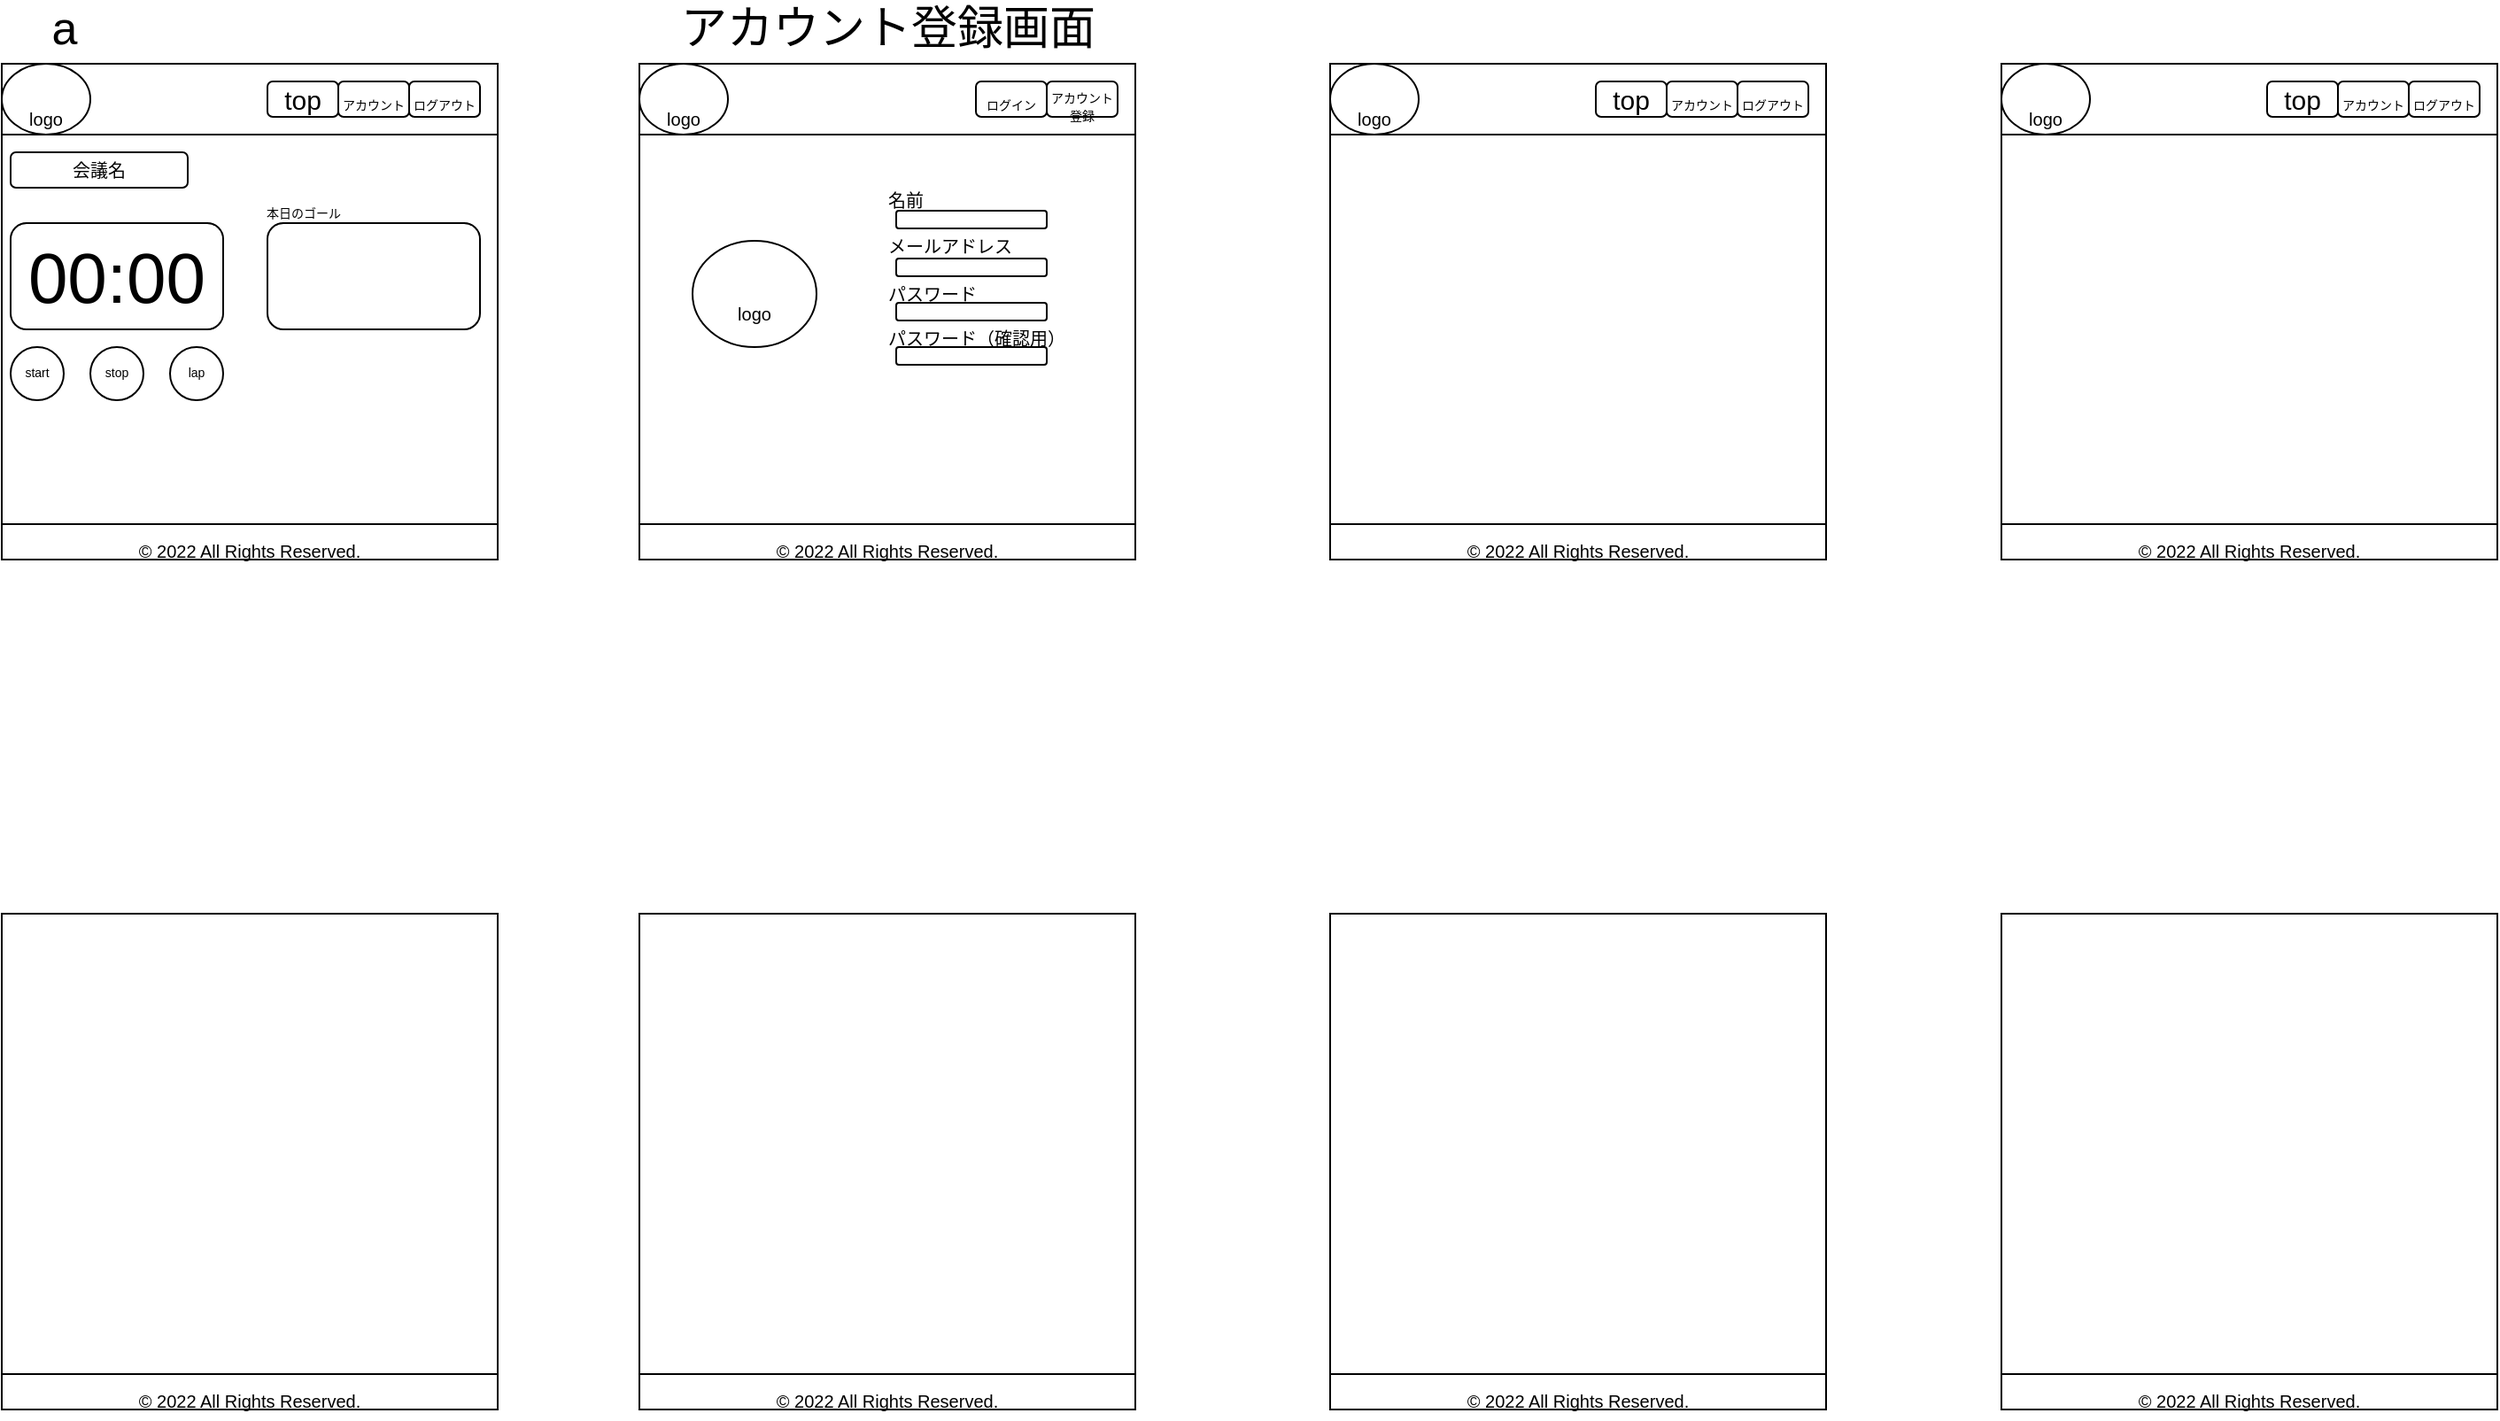<mxfile>
    <diagram id="nKQMyj5D2cVVsMJy41xH" name="ページ1">
        <mxGraphModel dx="1892" dy="1720" grid="1" gridSize="10" guides="1" tooltips="1" connect="1" arrows="1" fold="1" page="1" pageScale="1" pageWidth="1169" pageHeight="827" math="0" shadow="0">
            <root>
                <mxCell id="0"/>
                <mxCell id="1" parent="0"/>
                <mxCell id="3" value="&lt;font style=&quot;font-size: 26px&quot;&gt;a&lt;/font&gt;" style="text;html=1;resizable=0;autosize=1;align=center;verticalAlign=middle;points=[];fillColor=none;strokeColor=none;rounded=0;" vertex="1" parent="1">
                    <mxGeometry x="60" y="10" width="30" height="20" as="geometry"/>
                </mxCell>
                <mxCell id="4" value="" style="whiteSpace=wrap;html=1;aspect=fixed;fontSize=26;" vertex="1" parent="1">
                    <mxGeometry x="40" y="40" width="280" height="280" as="geometry"/>
                </mxCell>
                <mxCell id="5" value="" style="whiteSpace=wrap;html=1;aspect=fixed;fontSize=26;" vertex="1" parent="1">
                    <mxGeometry x="40" y="520" width="280" height="280" as="geometry"/>
                </mxCell>
                <mxCell id="6" value="" style="whiteSpace=wrap;html=1;aspect=fixed;fontSize=26;" vertex="1" parent="1">
                    <mxGeometry x="400" y="520" width="280" height="280" as="geometry"/>
                </mxCell>
                <mxCell id="7" value="" style="whiteSpace=wrap;html=1;aspect=fixed;fontSize=26;" vertex="1" parent="1">
                    <mxGeometry x="400" y="40" width="280" height="280" as="geometry"/>
                </mxCell>
                <mxCell id="8" value="" style="whiteSpace=wrap;html=1;aspect=fixed;fontSize=26;" vertex="1" parent="1">
                    <mxGeometry x="1169" y="520" width="280" height="280" as="geometry"/>
                </mxCell>
                <mxCell id="9" value="" style="whiteSpace=wrap;html=1;aspect=fixed;fontSize=26;" vertex="1" parent="1">
                    <mxGeometry x="1169" y="40" width="280" height="280" as="geometry"/>
                </mxCell>
                <mxCell id="10" value="" style="whiteSpace=wrap;html=1;aspect=fixed;fontSize=26;" vertex="1" parent="1">
                    <mxGeometry x="790" y="520" width="280" height="280" as="geometry"/>
                </mxCell>
                <mxCell id="11" value="" style="whiteSpace=wrap;html=1;aspect=fixed;fontSize=26;" vertex="1" parent="1">
                    <mxGeometry x="790" y="40" width="280" height="280" as="geometry"/>
                </mxCell>
                <mxCell id="12" value="" style="rounded=0;whiteSpace=wrap;html=1;fontSize=26;" vertex="1" parent="1">
                    <mxGeometry x="40" y="40" width="280" height="40" as="geometry"/>
                </mxCell>
                <mxCell id="13" value="&lt;font style=&quot;font-size: 10px&quot;&gt;© 2022 All Rights Reserved.&lt;/font&gt;" style="rounded=0;whiteSpace=wrap;html=1;fontSize=26;align=center;" vertex="1" parent="1">
                    <mxGeometry x="40" y="300" width="280" height="20" as="geometry"/>
                </mxCell>
                <mxCell id="14" value="&lt;font style=&quot;font-size: 40px&quot;&gt;00:00&lt;/font&gt;" style="rounded=1;whiteSpace=wrap;html=1;fontSize=26;" vertex="1" parent="1">
                    <mxGeometry x="45" y="130" width="120" height="60" as="geometry"/>
                </mxCell>
                <mxCell id="15" value="&lt;div&gt;&lt;span style=&quot;font-size: x-small&quot;&gt;logo&lt;/span&gt;&lt;/div&gt;" style="ellipse;whiteSpace=wrap;html=1;fontSize=40;align=center;" vertex="1" parent="1">
                    <mxGeometry x="40" y="40" width="50" height="40" as="geometry"/>
                </mxCell>
                <mxCell id="20" value="top" style="rounded=1;whiteSpace=wrap;html=1;fontSize=15;" vertex="1" parent="1">
                    <mxGeometry x="190" y="50" width="40" height="20" as="geometry"/>
                </mxCell>
                <mxCell id="22" value="&lt;font style=&quot;font-size: 7px&quot;&gt;アカウント&lt;/font&gt;" style="rounded=1;whiteSpace=wrap;html=1;fontSize=15;" vertex="1" parent="1">
                    <mxGeometry x="230" y="50" width="40" height="20" as="geometry"/>
                </mxCell>
                <mxCell id="23" value="&lt;font style=&quot;font-size: 7px&quot;&gt;ログアウト&lt;/font&gt;" style="rounded=1;whiteSpace=wrap;html=1;fontSize=15;" vertex="1" parent="1">
                    <mxGeometry x="270" y="50" width="40" height="20" as="geometry"/>
                </mxCell>
                <mxCell id="24" value="" style="rounded=0;whiteSpace=wrap;html=1;fontSize=26;" vertex="1" parent="1">
                    <mxGeometry x="400" y="40" width="280" height="40" as="geometry"/>
                </mxCell>
                <mxCell id="25" value="&lt;div&gt;&lt;span style=&quot;font-size: x-small&quot;&gt;logo&lt;/span&gt;&lt;/div&gt;" style="ellipse;whiteSpace=wrap;html=1;fontSize=40;align=center;" vertex="1" parent="1">
                    <mxGeometry x="400" y="40" width="50" height="40" as="geometry"/>
                </mxCell>
                <mxCell id="27" value="&lt;font style=&quot;font-size: 7px&quot;&gt;ログイン&lt;/font&gt;" style="rounded=1;whiteSpace=wrap;html=1;fontSize=15;" vertex="1" parent="1">
                    <mxGeometry x="590" y="50" width="40" height="20" as="geometry"/>
                </mxCell>
                <mxCell id="28" value="&lt;div&gt;&lt;span style=&quot;font-size: 7px&quot;&gt;アカウント&lt;/span&gt;&lt;/div&gt;&lt;font style=&quot;font-size: 7px ; line-height: 1&quot;&gt;&lt;div&gt;&lt;span&gt;登録&lt;/span&gt;&lt;/div&gt;&lt;/font&gt;" style="rounded=1;whiteSpace=wrap;html=1;fontSize=15;align=center;" vertex="1" parent="1">
                    <mxGeometry x="630" y="50" width="40" height="20" as="geometry"/>
                </mxCell>
                <mxCell id="29" value="" style="rounded=0;whiteSpace=wrap;html=1;fontSize=26;" vertex="1" parent="1">
                    <mxGeometry x="790" y="40" width="280" height="40" as="geometry"/>
                </mxCell>
                <mxCell id="30" value="&lt;div&gt;&lt;span style=&quot;font-size: x-small&quot;&gt;logo&lt;/span&gt;&lt;/div&gt;" style="ellipse;whiteSpace=wrap;html=1;fontSize=40;align=center;" vertex="1" parent="1">
                    <mxGeometry x="790" y="40" width="50" height="40" as="geometry"/>
                </mxCell>
                <mxCell id="31" value="top" style="rounded=1;whiteSpace=wrap;html=1;fontSize=15;" vertex="1" parent="1">
                    <mxGeometry x="940" y="50" width="40" height="20" as="geometry"/>
                </mxCell>
                <mxCell id="32" value="&lt;font style=&quot;font-size: 7px&quot;&gt;アカウント&lt;/font&gt;" style="rounded=1;whiteSpace=wrap;html=1;fontSize=15;" vertex="1" parent="1">
                    <mxGeometry x="980" y="50" width="40" height="20" as="geometry"/>
                </mxCell>
                <mxCell id="33" value="&lt;font style=&quot;font-size: 7px&quot;&gt;ログアウト&lt;/font&gt;" style="rounded=1;whiteSpace=wrap;html=1;fontSize=15;" vertex="1" parent="1">
                    <mxGeometry x="1020" y="50" width="40" height="20" as="geometry"/>
                </mxCell>
                <mxCell id="34" value="" style="rounded=0;whiteSpace=wrap;html=1;fontSize=26;" vertex="1" parent="1">
                    <mxGeometry x="1169" y="40" width="280" height="40" as="geometry"/>
                </mxCell>
                <mxCell id="35" value="&lt;div&gt;&lt;span style=&quot;font-size: x-small&quot;&gt;logo&lt;/span&gt;&lt;/div&gt;" style="ellipse;whiteSpace=wrap;html=1;fontSize=40;align=center;" vertex="1" parent="1">
                    <mxGeometry x="1169" y="40" width="50" height="40" as="geometry"/>
                </mxCell>
                <mxCell id="36" value="top" style="rounded=1;whiteSpace=wrap;html=1;fontSize=15;" vertex="1" parent="1">
                    <mxGeometry x="1319" y="50" width="40" height="20" as="geometry"/>
                </mxCell>
                <mxCell id="37" value="&lt;font style=&quot;font-size: 7px&quot;&gt;アカウント&lt;/font&gt;" style="rounded=1;whiteSpace=wrap;html=1;fontSize=15;" vertex="1" parent="1">
                    <mxGeometry x="1359" y="50" width="40" height="20" as="geometry"/>
                </mxCell>
                <mxCell id="38" value="&lt;font style=&quot;font-size: 7px&quot;&gt;ログアウト&lt;/font&gt;" style="rounded=1;whiteSpace=wrap;html=1;fontSize=15;" vertex="1" parent="1">
                    <mxGeometry x="1399" y="50" width="40" height="20" as="geometry"/>
                </mxCell>
                <mxCell id="39" value="&lt;font style=&quot;font-size: 10px&quot;&gt;© 2022 All Rights Reserved.&lt;/font&gt;" style="rounded=0;whiteSpace=wrap;html=1;fontSize=26;align=center;" vertex="1" parent="1">
                    <mxGeometry x="40" y="780" width="280" height="20" as="geometry"/>
                </mxCell>
                <mxCell id="40" value="&lt;font style=&quot;font-size: 10px&quot;&gt;© 2022 All Rights Reserved.&lt;/font&gt;" style="rounded=0;whiteSpace=wrap;html=1;fontSize=26;align=center;" vertex="1" parent="1">
                    <mxGeometry x="790" y="780" width="280" height="20" as="geometry"/>
                </mxCell>
                <mxCell id="41" value="&lt;font style=&quot;font-size: 10px&quot;&gt;© 2022 All Rights Reserved.&lt;/font&gt;" style="rounded=0;whiteSpace=wrap;html=1;fontSize=26;align=center;" vertex="1" parent="1">
                    <mxGeometry x="400" y="780" width="280" height="20" as="geometry"/>
                </mxCell>
                <mxCell id="42" value="&lt;font style=&quot;font-size: 10px&quot;&gt;© 2022 All Rights Reserved.&lt;/font&gt;" style="rounded=0;whiteSpace=wrap;html=1;fontSize=26;align=center;" vertex="1" parent="1">
                    <mxGeometry x="1169" y="780" width="280" height="20" as="geometry"/>
                </mxCell>
                <mxCell id="43" value="&lt;font style=&quot;font-size: 10px&quot;&gt;© 2022 All Rights Reserved.&lt;/font&gt;" style="rounded=0;whiteSpace=wrap;html=1;fontSize=26;align=center;" vertex="1" parent="1">
                    <mxGeometry x="1169" y="300" width="280" height="20" as="geometry"/>
                </mxCell>
                <mxCell id="44" value="&lt;font style=&quot;font-size: 10px&quot;&gt;© 2022 All Rights Reserved.&lt;/font&gt;" style="rounded=0;whiteSpace=wrap;html=1;fontSize=26;align=center;" vertex="1" parent="1">
                    <mxGeometry x="790" y="300" width="280" height="20" as="geometry"/>
                </mxCell>
                <mxCell id="45" value="&lt;font style=&quot;font-size: 10px&quot;&gt;© 2022 All Rights Reserved.&lt;/font&gt;" style="rounded=0;whiteSpace=wrap;html=1;fontSize=26;align=center;" vertex="1" parent="1">
                    <mxGeometry x="400" y="300" width="280" height="20" as="geometry"/>
                </mxCell>
                <mxCell id="46" value="start" style="ellipse;whiteSpace=wrap;html=1;aspect=fixed;fontSize=7;" vertex="1" parent="1">
                    <mxGeometry x="45" y="200" width="30" height="30" as="geometry"/>
                </mxCell>
                <mxCell id="47" value="stop" style="ellipse;whiteSpace=wrap;html=1;aspect=fixed;fontSize=7;" vertex="1" parent="1">
                    <mxGeometry x="90" y="200" width="30" height="30" as="geometry"/>
                </mxCell>
                <mxCell id="48" value="lap" style="ellipse;whiteSpace=wrap;html=1;aspect=fixed;fontSize=7;" vertex="1" parent="1">
                    <mxGeometry x="135" y="200" width="30" height="30" as="geometry"/>
                </mxCell>
                <mxCell id="50" value="" style="rounded=1;whiteSpace=wrap;html=1;fontSize=7;" vertex="1" parent="1">
                    <mxGeometry x="190" y="130" width="120" height="60" as="geometry"/>
                </mxCell>
                <mxCell id="51" value="本日のゴール" style="text;html=1;resizable=0;autosize=1;align=center;verticalAlign=middle;points=[];fillColor=none;strokeColor=none;rounded=0;fontSize=7;" vertex="1" parent="1">
                    <mxGeometry x="180" y="120" width="60" height="10" as="geometry"/>
                </mxCell>
                <mxCell id="52" value="&lt;font style=&quot;font-size: 10px&quot;&gt;会議名&lt;/font&gt;" style="rounded=1;whiteSpace=wrap;html=1;fontSize=7;" vertex="1" parent="1">
                    <mxGeometry x="45" y="90" width="100" height="20" as="geometry"/>
                </mxCell>
                <mxCell id="53" value="&lt;div&gt;&lt;span style=&quot;font-size: x-small&quot;&gt;logo&lt;/span&gt;&lt;/div&gt;" style="ellipse;whiteSpace=wrap;html=1;fontSize=40;align=center;" vertex="1" parent="1">
                    <mxGeometry x="430" y="140" width="70" height="60" as="geometry"/>
                </mxCell>
                <mxCell id="54" value="" style="rounded=1;whiteSpace=wrap;html=1;fontSize=10;" vertex="1" parent="1">
                    <mxGeometry x="545" y="123" width="85" height="10" as="geometry"/>
                </mxCell>
                <mxCell id="55" value="" style="rounded=1;whiteSpace=wrap;html=1;fontSize=10;" vertex="1" parent="1">
                    <mxGeometry x="545" y="150" width="85" height="10" as="geometry"/>
                </mxCell>
                <mxCell id="56" value="" style="rounded=1;whiteSpace=wrap;html=1;fontSize=10;" vertex="1" parent="1">
                    <mxGeometry x="545" y="175" width="85" height="10" as="geometry"/>
                </mxCell>
                <mxCell id="57" value="" style="rounded=1;whiteSpace=wrap;html=1;fontSize=10;" vertex="1" parent="1">
                    <mxGeometry x="545" y="200" width="85" height="10" as="geometry"/>
                </mxCell>
                <mxCell id="58" value="名前" style="text;html=1;resizable=0;autosize=1;align=center;verticalAlign=middle;points=[];fillColor=none;strokeColor=none;rounded=0;fontSize=10;" vertex="1" parent="1">
                    <mxGeometry x="530" y="107" width="40" height="20" as="geometry"/>
                </mxCell>
                <mxCell id="59" value="メールアドレス" style="text;html=1;resizable=0;autosize=1;align=center;verticalAlign=middle;points=[];fillColor=none;strokeColor=none;rounded=0;fontSize=10;" vertex="1" parent="1">
                    <mxGeometry x="530" y="133" width="90" height="20" as="geometry"/>
                </mxCell>
                <mxCell id="60" value="パスワード" style="text;html=1;resizable=0;autosize=1;align=center;verticalAlign=middle;points=[];fillColor=none;strokeColor=none;rounded=0;fontSize=10;" vertex="1" parent="1">
                    <mxGeometry x="530" y="160" width="70" height="20" as="geometry"/>
                </mxCell>
                <mxCell id="61" value="パスワード（確認用）" style="text;html=1;resizable=0;autosize=1;align=center;verticalAlign=middle;points=[];fillColor=none;strokeColor=none;rounded=0;fontSize=10;" vertex="1" parent="1">
                    <mxGeometry x="530" y="185" width="120" height="20" as="geometry"/>
                </mxCell>
                <mxCell id="62" value="&lt;font style=&quot;font-size: 26px&quot;&gt;アカウント登録画面&lt;/font&gt;" style="text;html=1;resizable=0;autosize=1;align=center;verticalAlign=middle;points=[];fillColor=none;strokeColor=none;rounded=0;" vertex="1" parent="1">
                    <mxGeometry x="415" y="10" width="250" height="20" as="geometry"/>
                </mxCell>
            </root>
        </mxGraphModel>
    </diagram>
</mxfile>